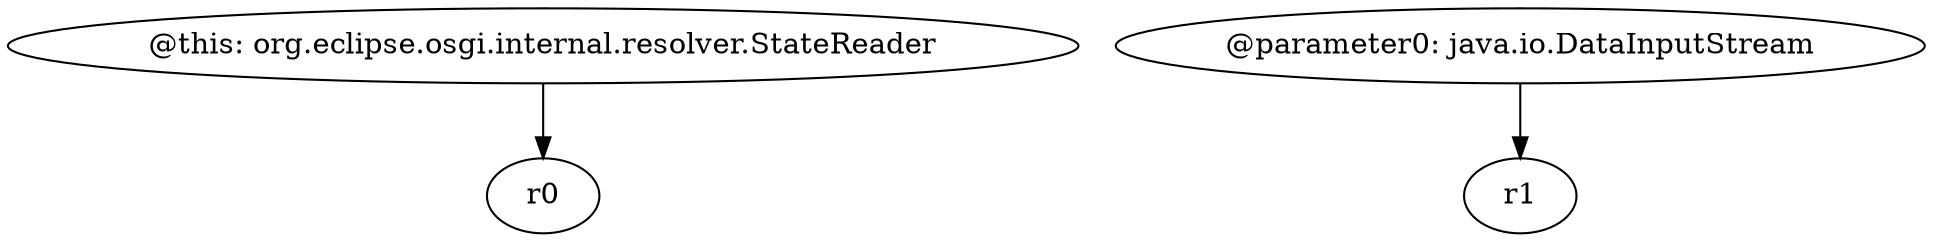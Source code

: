 digraph g {
0[label="@this: org.eclipse.osgi.internal.resolver.StateReader"]
1[label="r0"]
0->1[label=""]
2[label="@parameter0: java.io.DataInputStream"]
3[label="r1"]
2->3[label=""]
}